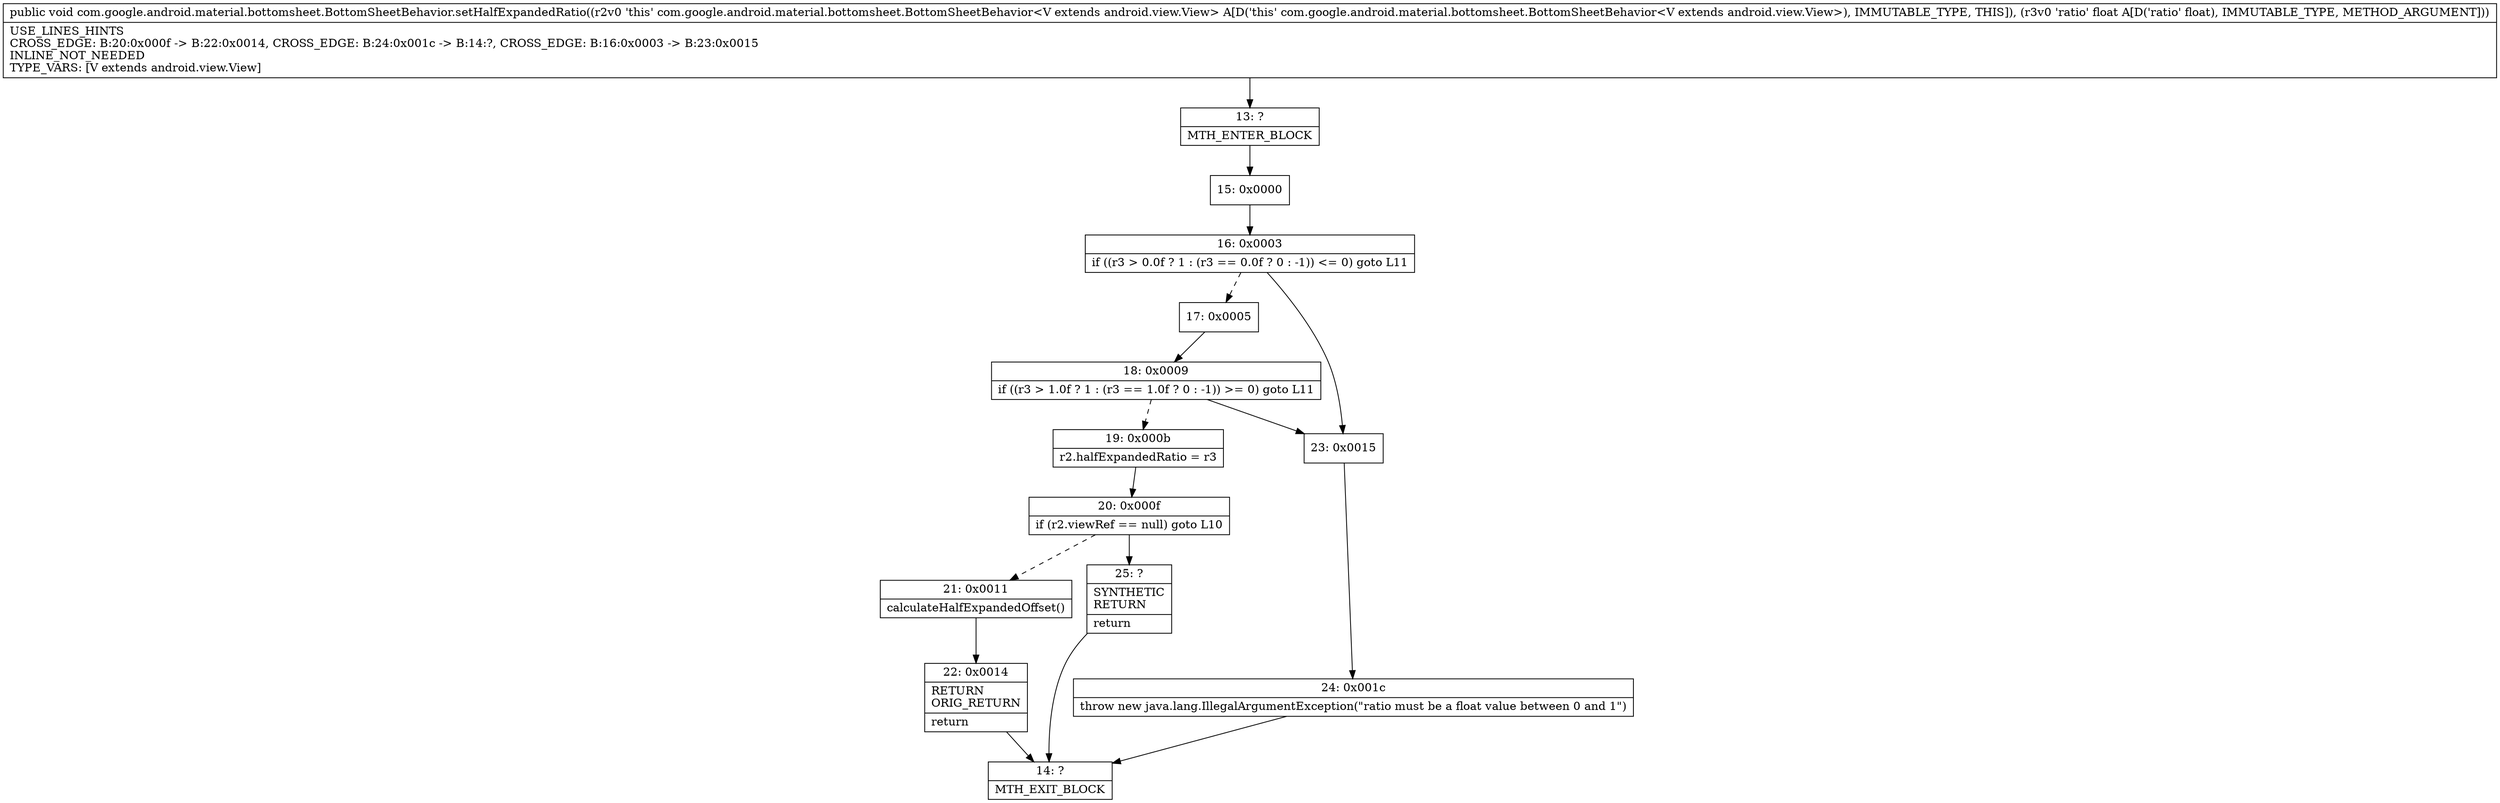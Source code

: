 digraph "CFG forcom.google.android.material.bottomsheet.BottomSheetBehavior.setHalfExpandedRatio(F)V" {
Node_13 [shape=record,label="{13\:\ ?|MTH_ENTER_BLOCK\l}"];
Node_15 [shape=record,label="{15\:\ 0x0000}"];
Node_16 [shape=record,label="{16\:\ 0x0003|if ((r3 \> 0.0f ? 1 : (r3 == 0.0f ? 0 : \-1)) \<= 0) goto L11\l}"];
Node_17 [shape=record,label="{17\:\ 0x0005}"];
Node_18 [shape=record,label="{18\:\ 0x0009|if ((r3 \> 1.0f ? 1 : (r3 == 1.0f ? 0 : \-1)) \>= 0) goto L11\l}"];
Node_19 [shape=record,label="{19\:\ 0x000b|r2.halfExpandedRatio = r3\l}"];
Node_20 [shape=record,label="{20\:\ 0x000f|if (r2.viewRef == null) goto L10\l}"];
Node_21 [shape=record,label="{21\:\ 0x0011|calculateHalfExpandedOffset()\l}"];
Node_22 [shape=record,label="{22\:\ 0x0014|RETURN\lORIG_RETURN\l|return\l}"];
Node_14 [shape=record,label="{14\:\ ?|MTH_EXIT_BLOCK\l}"];
Node_25 [shape=record,label="{25\:\ ?|SYNTHETIC\lRETURN\l|return\l}"];
Node_23 [shape=record,label="{23\:\ 0x0015}"];
Node_24 [shape=record,label="{24\:\ 0x001c|throw new java.lang.IllegalArgumentException(\"ratio must be a float value between 0 and 1\")\l}"];
MethodNode[shape=record,label="{public void com.google.android.material.bottomsheet.BottomSheetBehavior.setHalfExpandedRatio((r2v0 'this' com.google.android.material.bottomsheet.BottomSheetBehavior\<V extends android.view.View\> A[D('this' com.google.android.material.bottomsheet.BottomSheetBehavior\<V extends android.view.View\>), IMMUTABLE_TYPE, THIS]), (r3v0 'ratio' float A[D('ratio' float), IMMUTABLE_TYPE, METHOD_ARGUMENT]))  | USE_LINES_HINTS\lCROSS_EDGE: B:20:0x000f \-\> B:22:0x0014, CROSS_EDGE: B:24:0x001c \-\> B:14:?, CROSS_EDGE: B:16:0x0003 \-\> B:23:0x0015\lINLINE_NOT_NEEDED\lTYPE_VARS: [V extends android.view.View]\l}"];
MethodNode -> Node_13;Node_13 -> Node_15;
Node_15 -> Node_16;
Node_16 -> Node_17[style=dashed];
Node_16 -> Node_23;
Node_17 -> Node_18;
Node_18 -> Node_19[style=dashed];
Node_18 -> Node_23;
Node_19 -> Node_20;
Node_20 -> Node_21[style=dashed];
Node_20 -> Node_25;
Node_21 -> Node_22;
Node_22 -> Node_14;
Node_25 -> Node_14;
Node_23 -> Node_24;
Node_24 -> Node_14;
}

